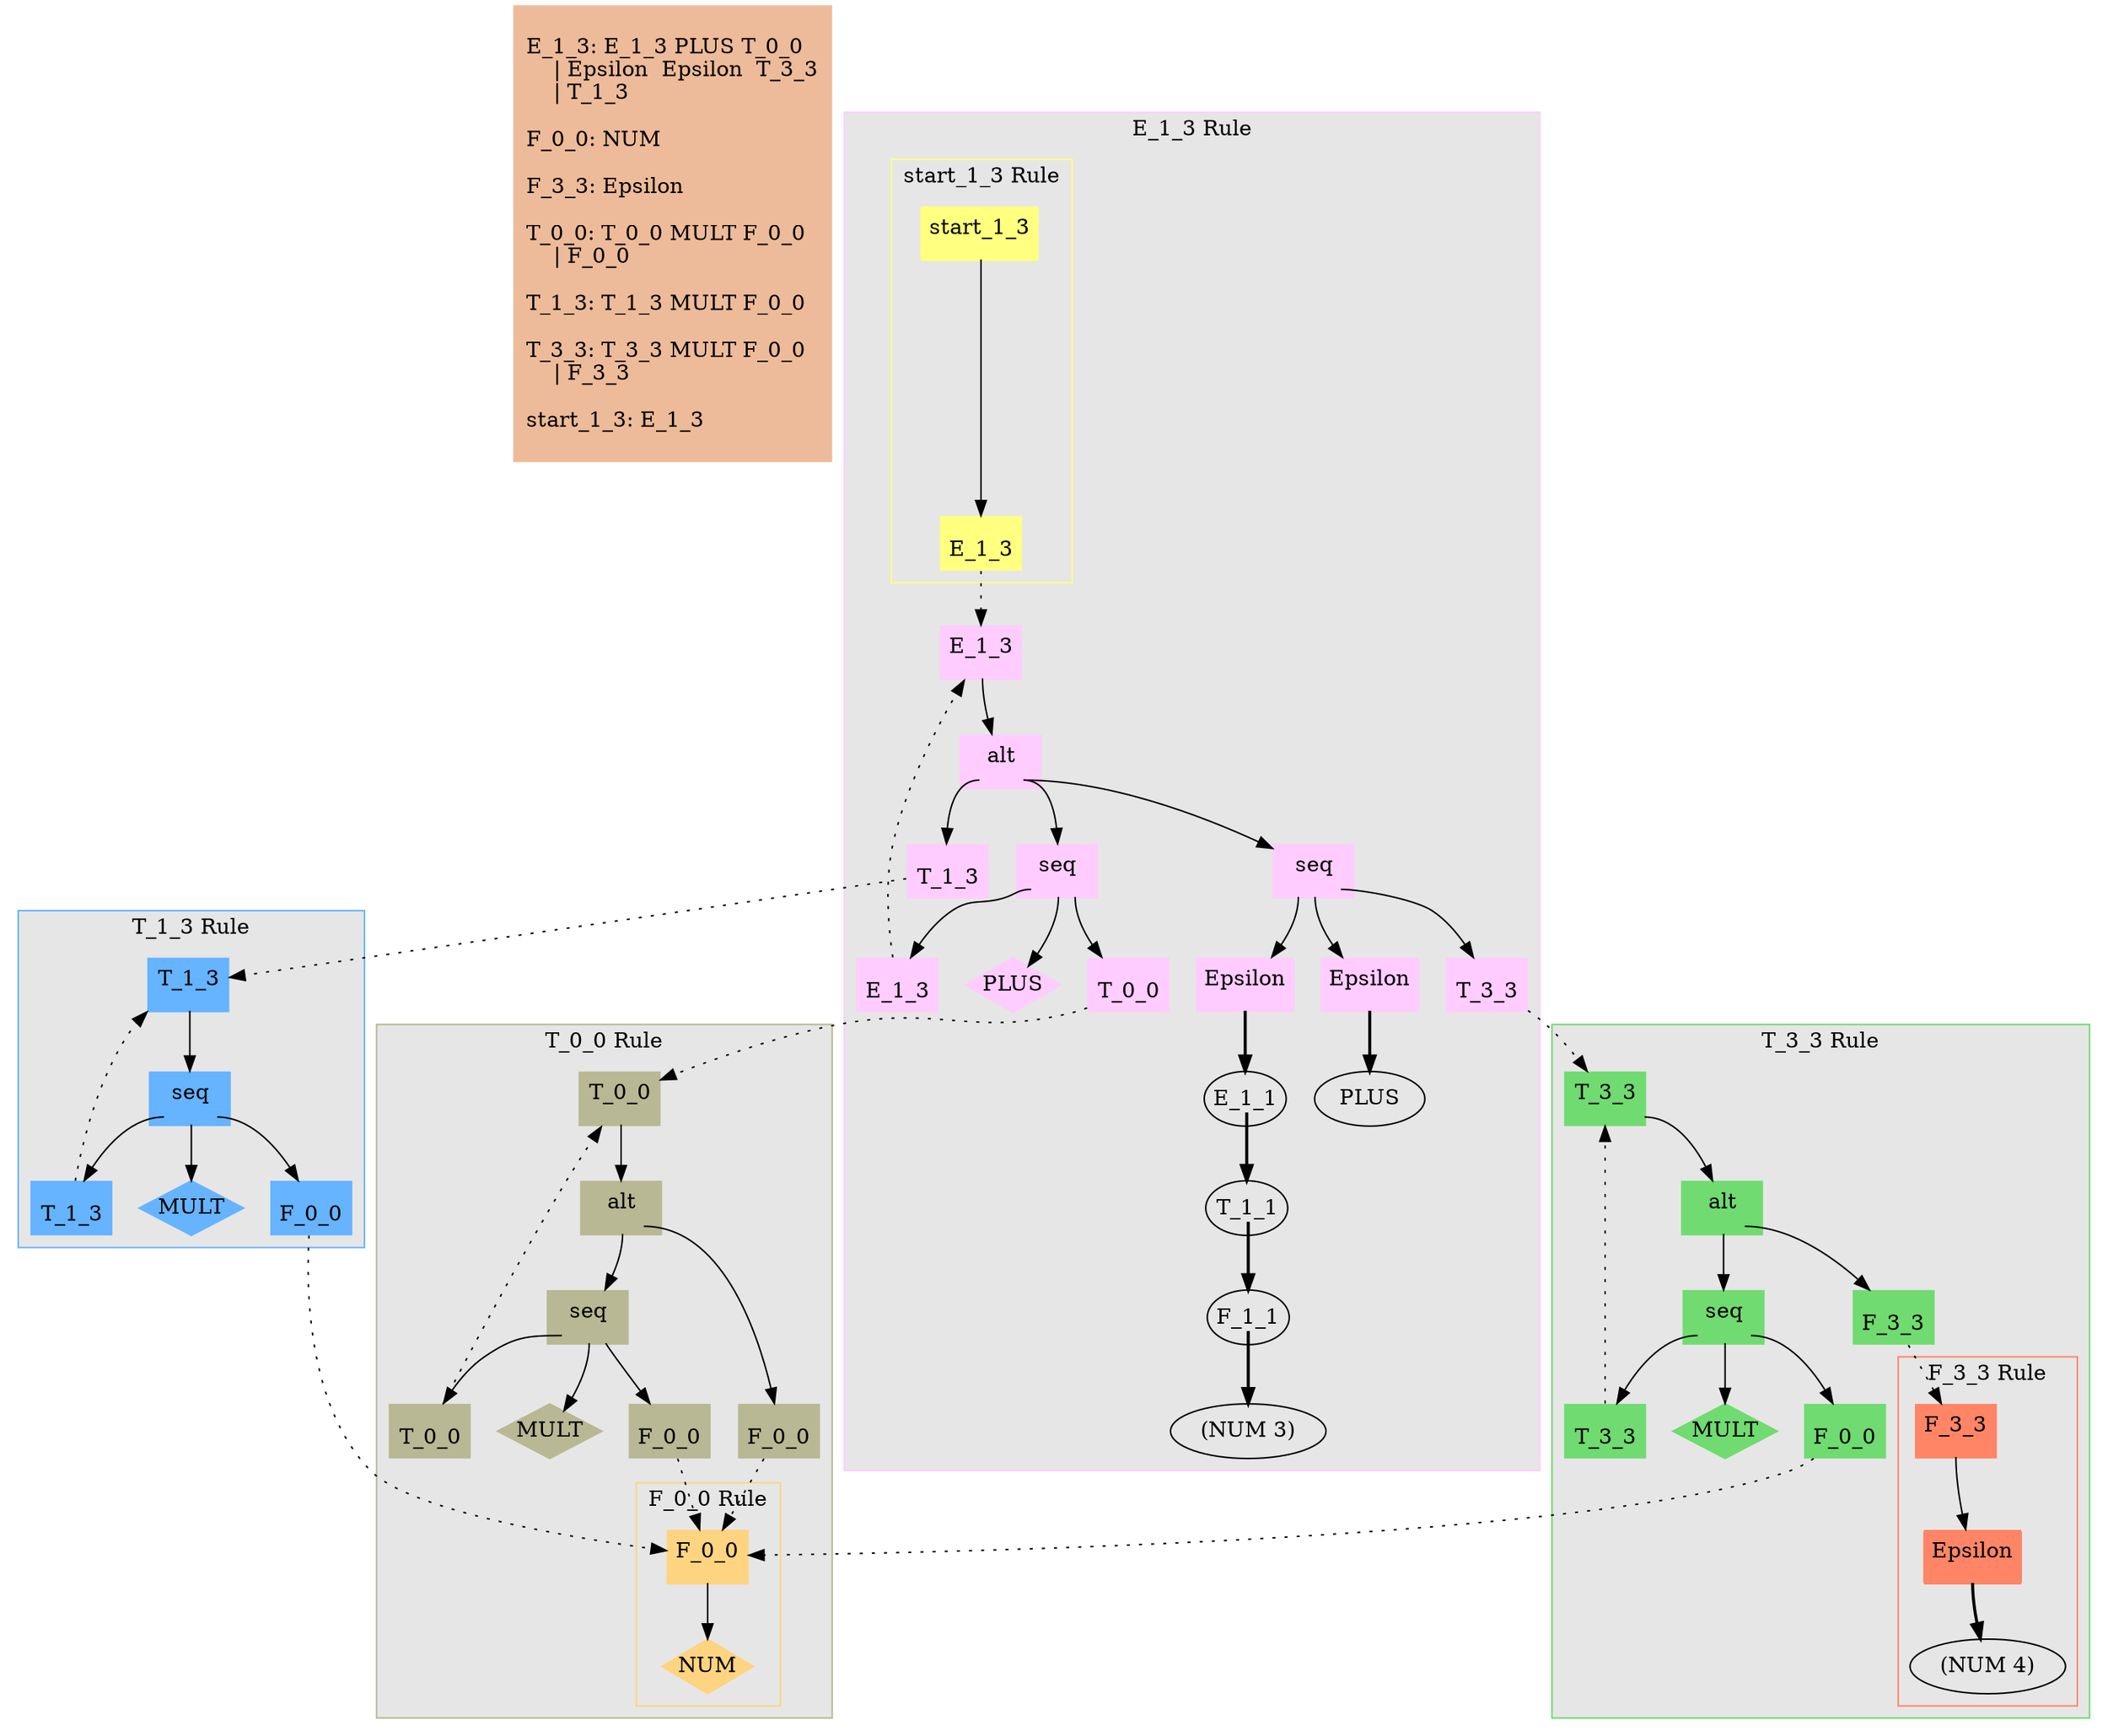                                                                                                                                                                                                                                                                                                  digraph {
Grammar [shape="rectangle",style = filled, color ="#EDBB99", label = "\lE_1_3: E_1_3 PLUS T_0_0\l    | Epsilon  Epsilon  T_3_3\l    | T_1_3\l\lF_0_0: NUM\l\lF_3_3: Epsilon \l\lT_0_0: T_0_0 MULT F_0_0\l    | F_0_0\l\lT_1_3: T_1_3 MULT F_0_0\l\lT_3_3: T_3_3 MULT F_0_0\l    | F_3_3\l\lstart_1_3: E_1_3\l "];

0:F -> 1 [style=solid];

1:F -> 2 [style=solid];

2:F0 -> 3 [style=solid];

3 [shape="none", margin=0, style = filled, color ="#ffccff", label = < <table border="1" cellborder="0" cellspacing="0" cellpadding="4"><tr><td port="H"></td></tr><tr><td>E_1_3</td></tr></table> > ];

3 -> 0 [style=dotted];

2:F1 -> 4 [style=solid];

4 [shape="diamond", margin=0,style = filled, color ="#ffccff",  label="PLUS"];

2:F2 -> 5 [style=solid];

5 [shape="none", margin=0, style = filled, color ="#ffccff", label = < <table border="1" cellborder="0" cellspacing="0" cellpadding="4"><tr><td port="H"></td></tr><tr><td>T_0_0</td></tr></table> > ];

5 -> 6 [style=dotted];

2 [shape="none", margin=0, style = filled, color ="#ffccff", label = < <table border="1" cellborder="0" cellspacing="0" cellpadding="4"><tr><td colspan="3">seq</td></tr><tr><td port="F0"></td><td port="F1"></td><td port="F2"></td></tr></table> > ];

1:F -> 7 [style=solid];

7:F0 -> 8 [style=solid];

8:F -> 9 [style=bold];

12 [label="(NUM 3)"];

11 [margin=0, label = < <table border="0" cellborder="0" cellspacing="0" cellpadding="0"><tr><td colspan="1">F_1_1</td></tr><tr><td port="F0"></td></tr></table> > ];

11:F0 -> 12 [style=bold];

10 [margin=0, label = < <table border="0" cellborder="0" cellspacing="0" cellpadding="0"><tr><td colspan="1">T_1_1</td></tr><tr><td port="F0"></td></tr></table> > ];

10:F0 -> 11 [style=bold];

9 [margin=0, label = < <table border="0" cellborder="0" cellspacing="0" cellpadding="0"><tr><td colspan="1">E_1_1</td></tr><tr><td port="F0"></td></tr></table> > ];

9:F0 -> 10 [style=bold];

8 [shape="none", margin=0, style = filled, color ="#ffccff", label = < <table border="1" cellborder="0" cellspacing="0" cellpadding="4"><tr><td>Epsilon</td></tr><tr><td port="F"></td></tr></table> > ];

7:F1 -> 13 [style=solid];

13:F -> 14 [style=bold];

14 [label="PLUS"];

13 [shape="none", margin=0, style = filled, color ="#ffccff", label = < <table border="1" cellborder="0" cellspacing="0" cellpadding="4"><tr><td>Epsilon</td></tr><tr><td port="F"></td></tr></table> > ];

7:F2 -> 15 [style=solid];

15 [shape="none", margin=0,style = filled, color ="#ffccff", label = < <table border="1" cellborder="0" cellspacing="0" cellpadding="4"><tr><td port="H"></td></tr><tr><td>T_3_3</td></tr></table> > ];

15 -> 16 [style=dotted];

7 [shape="none", margin=0,style = filled, color ="#ffccff",  label = < <table border="1" cellborder="0" cellspacing="0" cellpadding="4"><tr><td colspan="3">seq</td></tr><tr><td port="F0"></td><td port="F1"></td><td port="F2"></td></tr></table> > ];

1:F -> 17 [style=solid];

17 [shape="none", margin=0, style = filled, color ="#ffccff",  label = < <table border="1" cellborder="0" cellspacing="0" cellpadding="4"><tr><td port="H"></td></tr><tr><td>T_1_3</td></tr></table> > ];

17 -> 18 [style=dotted];

1 [shape="none", margin=0, style = filled, color ="#ffccff", label = < <table border="1" cellborder="0" cellspacing="0" cellpadding="4"><tr><td>alt</td></tr><tr><td port="F"></td></tr></table> > ];

0 [shape="none", margin=0, style = filled, color ="#ffccff", label = < <table border="1" cellborder="0" cellspacing="0" cellpadding="4"><tr><td>E_1_3</td></tr><tr><td port="F"></td></tr></table> > ];

19:F -> 20 [style=solid];

20 [shape="diamond", margin=0,style = filled, color ="#ffd480", label="NUM"];

19 [shape="none", margin=0, style = filled, color ="#ffd480", label = < <table border="1" cellborder="0" cellspacing="0" cellpadding="4"><tr><td>F_0_0</td></tr><tr><td port="F"></td></tr></table> > ];

21:F -> 22 [style=solid];

22:F -> 23 [style=bold];

23 [label="(NUM 4)"];

22 [shape="none", margin=0, style = filled, color ="#ff8566", label = < <table border="1" cellborder="0" cellspacing="0" cellpadding="4"><tr><td>Epsilon</td></tr><tr><td port="F"></td></tr></table> > ];

21 [shape="none", margin=0, style = filled, color ="#ff8566", label = < <table border="1" cellborder="0" cellspacing="0" cellpadding="4"><tr><td>F_3_3</td></tr><tr><td port="F"></td></tr></table> > ];

6:F -> 24 [style=solid];

24:F -> 25 [style=solid];

25:F0 -> 26 [style=solid];

26 [shape="none", margin=0, style = filled, color ="#b8b894",  label = < <table border="1" cellborder="0" cellspacing="0" cellpadding="4"><tr><td port="H"></td></tr><tr><td>T_0_0</td></tr></table> > ];

26 -> 6 [style=dotted];

25:F1 -> 27 [style=solid];

27 [shape="diamond", style = filled, color ="#b8b894", margin=0, label="MULT"];

25:F2 -> 28 [style=solid];

28 [shape="none", margin=0, style = filled, color ="#b8b894", label = < <table border="1" cellborder="0" cellspacing="0" cellpadding="4"><tr><td port="H"></td></tr><tr><td>F_0_0</td></tr></table> > ];

28 -> 19 [style=dotted];

25 [shape="none", margin=0, style = filled, color ="#b8b894",label = < <table border="1" cellborder="0" cellspacing="0" cellpadding="4"><tr><td colspan="3">seq</td></tr><tr><td port="F0"></td><td port="F1"></td><td port="F2"></td></tr></table> > ];

24:F -> 29 [style=solid];

29 [shape="none", margin=0, style = filled, color ="#b8b894", label = < <table border="1" cellborder="0" cellspacing="0" cellpadding="4"><tr><td port="H"></td></tr><tr><td>F_0_0</td></tr></table> > ];

29 -> 19 [style=dotted];

24 [shape="none", margin=0, style = filled, color ="#b8b894", label = < <table border="1" cellborder="0" cellspacing="0" cellpadding="4"><tr><td>alt</td></tr><tr><td port="F"></td></tr></table> > ];

6 [shape="none", margin=0, style = filled, color ="#b8b894", label = < <table border="1" cellborder="0" cellspacing="0" cellpadding="4"><tr><td>T_0_0</td></tr><tr><td port="F"></td></tr></table> > ];

18:F -> 30 [style=solid];

30:F0 -> 31 [style=solid];

31 [shape="none", margin=0, style = filled, color ="#66b3ff", label = < <table border="1" cellborder="0" cellspacing="0" cellpadding="4"><tr><td port="H"></td></tr><tr><td>T_1_3</td></tr></table> > ];

31 -> 18 [style=dotted];

30:F1 -> 32 [style=solid];

32 [shape="diamond", margin=0, style = filled, color ="#66b3ff", label="MULT"];

30:F2 -> 33 [style=solid];

33 [shape="none", margin=0, style = filled, color ="#66b3ff" label = < <table border="1" cellborder="0" cellspacing="0" cellpadding="4"><tr><td port="H"></td></tr><tr><td>F_0_0</td></tr></table> > ];

33 -> 19 [style=dotted];

30 [shape="none", margin=0, style = filled, color ="#66b3ff" label = < <table border="1" cellborder="0" cellspacing="0" cellpadding="4"><tr><td colspan="3">seq</td></tr><tr><td port="F0"></td><td port="F1"></td><td port="F2"></td></tr></table> > ];

18 [shape="none", margin=0, style = filled, color ="#66b3ff", label = < <table border="1" cellborder="0" cellspacing="0" cellpadding="4"><tr><td>T_1_3</td></tr><tr><td port="F"></td></tr></table> > ];

16:F -> 34 [style=solid];

34:F -> 35 [style=solid];

35:F0 -> 36 [style=solid];

36 [shape="none", margin=0, style = filled, color ="#70db70",label = < <table border="1" cellborder="0" cellspacing="0" cellpadding="4"><tr><td port="H"></td></tr><tr><td>T_3_3</td></tr></table> > ];

36 -> 16 [style=dotted];

35:F1 -> 37 [style=solid];

37 [shape="diamond", margin=0, style = filled, color ="#70db70", label="MULT"];

35:F2 -> 38 [style=solid];

38 [shape="none", margin=0, style = filled, color ="#70db70", label = < <table border="1" cellborder="0" cellspacing="0" cellpadding="4"><tr><td port="H"></td></tr><tr><td>F_0_0</td></tr></table> > ];

38 -> 19 [style=dotted];

35 [shape="none", margin=0, style = filled, color ="#70db70", label = < <table border="1" cellborder="0" cellspacing="0" cellpadding="4"><tr><td colspan="3">seq</td></tr><tr><td port="F0"></td><td port="F1"></td><td port="F2"></td></tr></table> > ];

34:F -> 39 [style=solid];

39 [shape="none", margin=0, style = filled, color ="#70db70",  label = < <table border="1" cellborder="0" cellspacing="0" cellpadding="4"><tr><td port="H"></td></tr><tr><td>F_3_3</td></tr></table> > ];

39 -> 21 [style=dotted];

34 [shape="none", margin=0, style = filled, color ="#70db70", label = < <table border="1" cellborder="0" cellspacing="0" cellpadding="4"><tr><td>alt</td></tr><tr><td port="F"></td></tr></table> > ];

16 [shape="none", margin=0, style = filled, color ="#70db70", label = < <table border="1" cellborder="0" cellspacing="0" cellpadding="4"><tr><td>T_3_3</td></tr><tr><td port="F"></td></tr></table> > ];

40:F -> 41 [style=solid];

41 [shape="none", margin=0, style = filled, color ="#ffff80", label = < <table border="1" cellborder="0" cellspacing="0" cellpadding="4"><tr><td port="H"></td></tr><tr><td>E_1_3</td></tr></table> > ];

41 -> 0 [style=dotted];

40 [shape="none", margin=0, style = filled, color ="#ffff80", label = < <table border="1" cellborder="0" cellspacing="0" cellpadding="4"><tr><td>start_1_3</td></tr><tr><td port="F"></td></tr></table> > ];




subgraph cluster_4 {
	label = "T_3_3 Rule";
	color = "#70db70";
	style ="filled"
    fillcolor ="#e6e6e6"
	node [shape = record];
    16;34;35;36;37;38;39;
    subgraph cluster_2 {
	label = "F_3_3 Rule";
	color = "#ff8566";
	style ="filled"
    fillcolor ="#e6e6e6"
	node [shape = record];
    21;22;23;
}
}
subgraph cluster_5 {
	label = "T_1_3 Rule";
	color = "#66b3ff";
	style ="filled"
    fillcolor ="#e6e6e6"
	node [shape = record];
    31;32;33;30;18;
}
subgraph cluster_6 {
	label = "T_0_0 Rule";
	color = "#b8b894";
	style ="filled"
    fillcolor ="#e6e6e6"
	node [shape = record];
	6;24;25;26;27;28;29;
	subgraph cluster_3 {
	label = "F_0_0 Rule";
	color = "#ffd480";
	style ="filled"
    fillcolor ="#e6e6e6"
	node [shape = record];
    19;20;
}
   
}

subgraph cluster_7 {
	label = "E_1_3 Rule";
	color = "#ffccff";
	style ="filled"
    fillcolor ="#e6e6e6"
	node [shape = record];
	0;1;2;3;4;5;7;8;9;10;11;12;13;14;15;17;
	subgraph cluster_1 {
	label = "start_1_3 Rule";
	color = "#ffff80";
	style ="filled"
    fillcolor ="#e6e6e6"
	node [shape = record];
    40;41;
}
   
}

}

